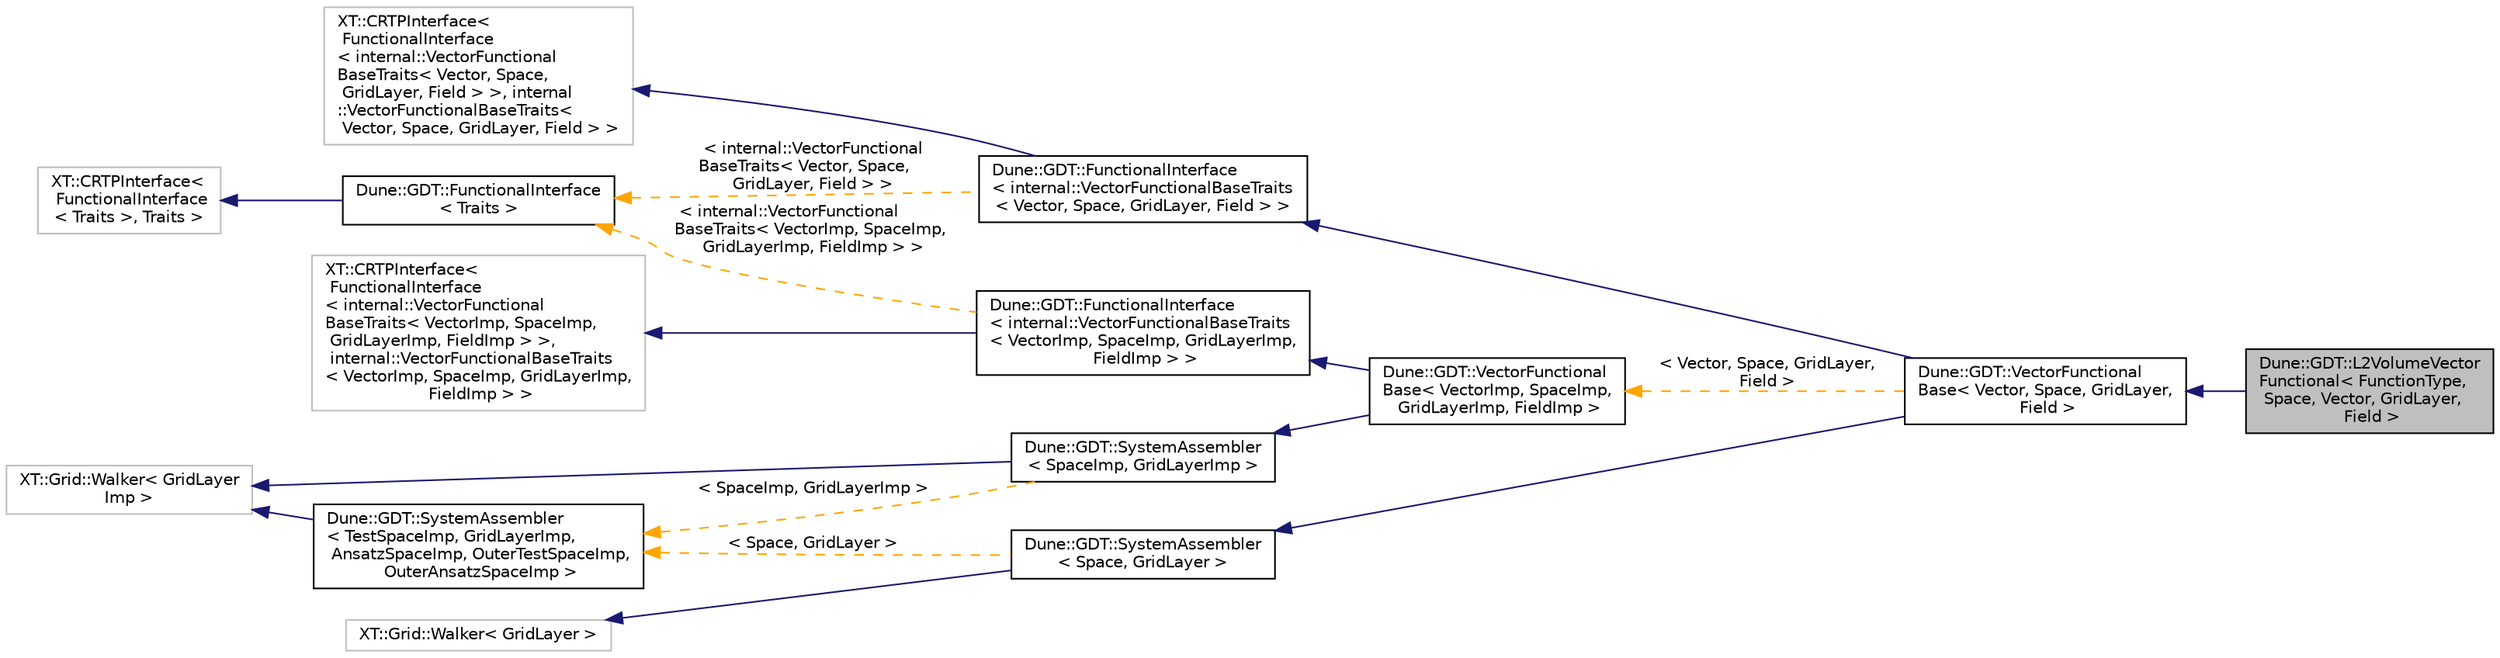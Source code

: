 digraph "Dune::GDT::L2VolumeVectorFunctional&lt; FunctionType, Space, Vector, GridLayer, Field &gt;"
{
  edge [fontname="Helvetica",fontsize="10",labelfontname="Helvetica",labelfontsize="10"];
  node [fontname="Helvetica",fontsize="10",shape=record];
  rankdir="LR";
  Node1 [label="Dune::GDT::L2VolumeVector\lFunctional\< FunctionType,\l Space, Vector, GridLayer,\l Field \>",height=0.2,width=0.4,color="black", fillcolor="grey75", style="filled", fontcolor="black"];
  Node2 -> Node1 [dir="back",color="midnightblue",fontsize="10",style="solid",fontname="Helvetica"];
  Node2 [label="Dune::GDT::VectorFunctional\lBase\< Vector, Space, GridLayer,\l Field \>",height=0.2,width=0.4,color="black", fillcolor="white", style="filled",URL="$a00405.html"];
  Node3 -> Node2 [dir="back",color="midnightblue",fontsize="10",style="solid",fontname="Helvetica"];
  Node3 [label="Dune::GDT::FunctionalInterface\l\< internal::VectorFunctionalBaseTraits\l\< Vector, Space, GridLayer, Field \> \>",height=0.2,width=0.4,color="black", fillcolor="white", style="filled",URL="$a00125.html"];
  Node4 -> Node3 [dir="back",color="midnightblue",fontsize="10",style="solid",fontname="Helvetica"];
  Node4 [label="XT::CRTPInterface\<\l FunctionalInterface\l\< internal::VectorFunctional\lBaseTraits\< Vector, Space,\l GridLayer, Field \> \>, internal\l::VectorFunctionalBaseTraits\<\l Vector, Space, GridLayer, Field \> \>",height=0.2,width=0.4,color="grey75", fillcolor="white", style="filled"];
  Node5 -> Node3 [dir="back",color="orange",fontsize="10",style="dashed",label=" \< internal::VectorFunctional\lBaseTraits\< Vector, Space,\l GridLayer, Field \> \>" ,fontname="Helvetica"];
  Node5 [label="Dune::GDT::FunctionalInterface\l\< Traits \>",height=0.2,width=0.4,color="black", fillcolor="white", style="filled",URL="$a00125.html"];
  Node6 -> Node5 [dir="back",color="midnightblue",fontsize="10",style="solid",fontname="Helvetica"];
  Node6 [label="XT::CRTPInterface\<\l FunctionalInterface\l\< Traits \>, Traits \>",height=0.2,width=0.4,color="grey75", fillcolor="white", style="filled"];
  Node7 -> Node2 [dir="back",color="midnightblue",fontsize="10",style="solid",fontname="Helvetica"];
  Node7 [label="Dune::GDT::SystemAssembler\l\< Space, GridLayer \>",height=0.2,width=0.4,color="black", fillcolor="white", style="filled",URL="$a00402.html"];
  Node8 -> Node7 [dir="back",color="midnightblue",fontsize="10",style="solid",fontname="Helvetica"];
  Node8 [label="XT::Grid::Walker\< GridLayer \>",height=0.2,width=0.4,color="grey75", fillcolor="white", style="filled"];
  Node9 -> Node7 [dir="back",color="orange",fontsize="10",style="dashed",label=" \< Space, GridLayer \>" ,fontname="Helvetica"];
  Node9 [label="Dune::GDT::SystemAssembler\l\< TestSpaceImp, GridLayerImp,\l AnsatzSpaceImp, OuterTestSpaceImp,\l OuterAnsatzSpaceImp \>",height=0.2,width=0.4,color="black", fillcolor="white", style="filled",URL="$a00402.html"];
  Node10 -> Node9 [dir="back",color="midnightblue",fontsize="10",style="solid",fontname="Helvetica"];
  Node10 [label="XT::Grid::Walker\< GridLayer\lImp \>",height=0.2,width=0.4,color="grey75", fillcolor="white", style="filled"];
  Node11 -> Node2 [dir="back",color="orange",fontsize="10",style="dashed",label=" \< Vector, Space, GridLayer,\l Field \>" ,fontname="Helvetica"];
  Node11 [label="Dune::GDT::VectorFunctional\lBase\< VectorImp, SpaceImp,\l GridLayerImp, FieldImp \>",height=0.2,width=0.4,color="black", fillcolor="white", style="filled",URL="$a00405.html"];
  Node12 -> Node11 [dir="back",color="midnightblue",fontsize="10",style="solid",fontname="Helvetica"];
  Node12 [label="Dune::GDT::FunctionalInterface\l\< internal::VectorFunctionalBaseTraits\l\< VectorImp, SpaceImp, GridLayerImp,\l FieldImp \> \>",height=0.2,width=0.4,color="black", fillcolor="white", style="filled",URL="$a00125.html"];
  Node13 -> Node12 [dir="back",color="midnightblue",fontsize="10",style="solid",fontname="Helvetica"];
  Node13 [label="XT::CRTPInterface\<\l FunctionalInterface\l\< internal::VectorFunctional\lBaseTraits\< VectorImp, SpaceImp,\l GridLayerImp, FieldImp \> \>,\l internal::VectorFunctionalBaseTraits\l\< VectorImp, SpaceImp, GridLayerImp,\l FieldImp \> \>",height=0.2,width=0.4,color="grey75", fillcolor="white", style="filled"];
  Node5 -> Node12 [dir="back",color="orange",fontsize="10",style="dashed",label=" \< internal::VectorFunctional\lBaseTraits\< VectorImp, SpaceImp,\l GridLayerImp, FieldImp \> \>" ,fontname="Helvetica"];
  Node14 -> Node11 [dir="back",color="midnightblue",fontsize="10",style="solid",fontname="Helvetica"];
  Node14 [label="Dune::GDT::SystemAssembler\l\< SpaceImp, GridLayerImp \>",height=0.2,width=0.4,color="black", fillcolor="white", style="filled",URL="$a00402.html"];
  Node10 -> Node14 [dir="back",color="midnightblue",fontsize="10",style="solid",fontname="Helvetica"];
  Node9 -> Node14 [dir="back",color="orange",fontsize="10",style="dashed",label=" \< SpaceImp, GridLayerImp \>" ,fontname="Helvetica"];
}
